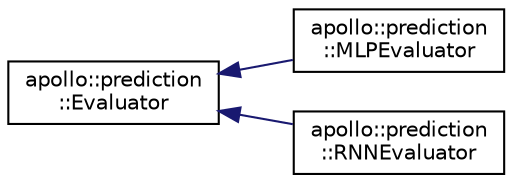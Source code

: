 digraph "Graphical Class Hierarchy"
{
  edge [fontname="Helvetica",fontsize="10",labelfontname="Helvetica",labelfontsize="10"];
  node [fontname="Helvetica",fontsize="10",shape=record];
  rankdir="LR";
  Node1 [label="apollo::prediction\l::Evaluator",height=0.2,width=0.4,color="black", fillcolor="white", style="filled",URL="$classapollo_1_1prediction_1_1Evaluator.html"];
  Node1 -> Node2 [dir="back",color="midnightblue",fontsize="10",style="solid",fontname="Helvetica"];
  Node2 [label="apollo::prediction\l::MLPEvaluator",height=0.2,width=0.4,color="black", fillcolor="white", style="filled",URL="$classapollo_1_1prediction_1_1MLPEvaluator.html"];
  Node1 -> Node3 [dir="back",color="midnightblue",fontsize="10",style="solid",fontname="Helvetica"];
  Node3 [label="apollo::prediction\l::RNNEvaluator",height=0.2,width=0.4,color="black", fillcolor="white", style="filled",URL="$classapollo_1_1prediction_1_1RNNEvaluator.html"];
}
